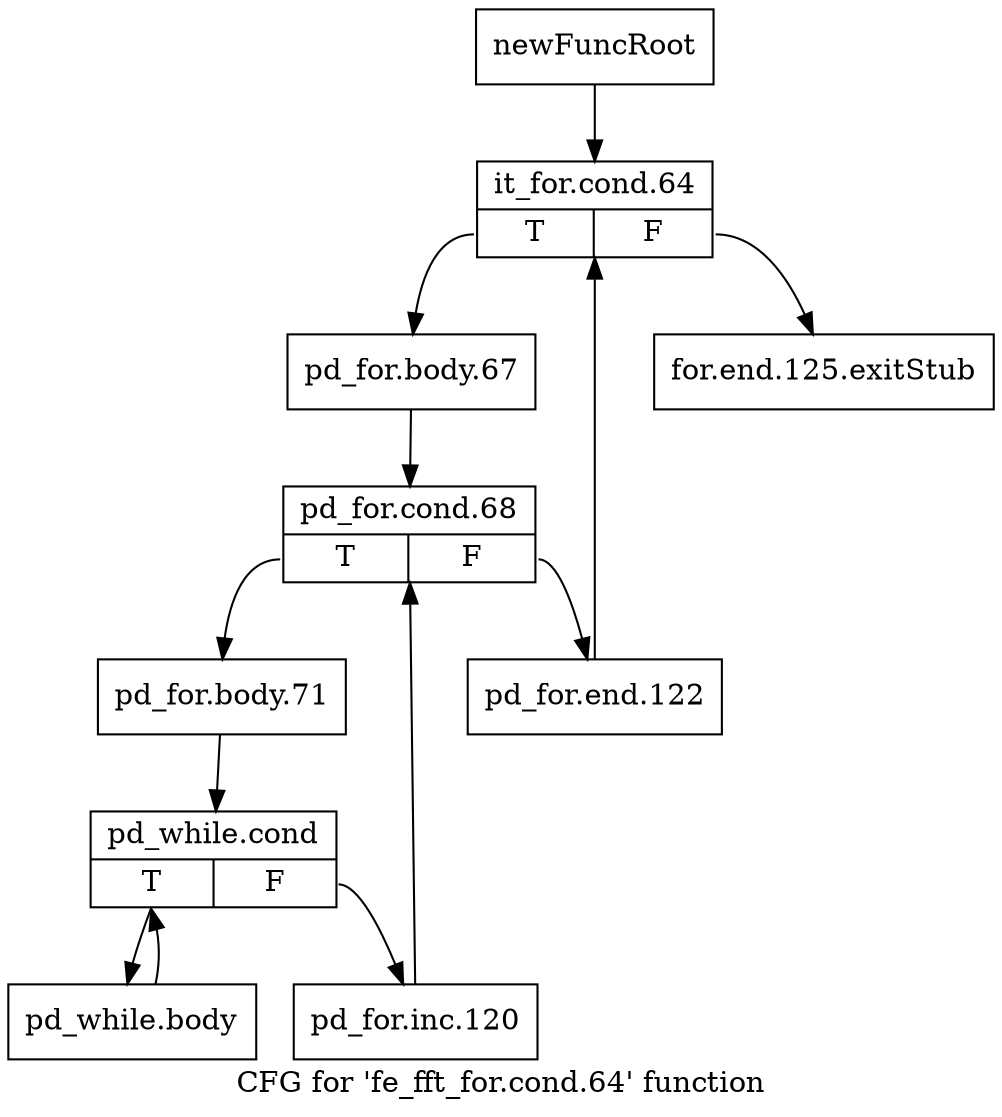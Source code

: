 digraph "CFG for 'fe_fft_for.cond.64' function" {
	label="CFG for 'fe_fft_for.cond.64' function";

	Node0x1305b30 [shape=record,label="{newFuncRoot}"];
	Node0x1305b30 -> Node0x1305bd0;
	Node0x1305b80 [shape=record,label="{for.end.125.exitStub}"];
	Node0x1305bd0 [shape=record,label="{it_for.cond.64|{<s0>T|<s1>F}}"];
	Node0x1305bd0:s0 -> Node0x1305c20;
	Node0x1305bd0:s1 -> Node0x1305b80;
	Node0x1305c20 [shape=record,label="{pd_for.body.67}"];
	Node0x1305c20 -> Node0x1305c70;
	Node0x1305c70 [shape=record,label="{pd_for.cond.68|{<s0>T|<s1>F}}"];
	Node0x1305c70:s0 -> Node0x1305d10;
	Node0x1305c70:s1 -> Node0x1305cc0;
	Node0x1305cc0 [shape=record,label="{pd_for.end.122}"];
	Node0x1305cc0 -> Node0x1305bd0;
	Node0x1305d10 [shape=record,label="{pd_for.body.71}"];
	Node0x1305d10 -> Node0x1305d60;
	Node0x1305d60 [shape=record,label="{pd_while.cond|{<s0>T|<s1>F}}"];
	Node0x1305d60:s0 -> Node0x1305e00;
	Node0x1305d60:s1 -> Node0x1305db0;
	Node0x1305db0 [shape=record,label="{pd_for.inc.120}"];
	Node0x1305db0 -> Node0x1305c70;
	Node0x1305e00 [shape=record,label="{pd_while.body}"];
	Node0x1305e00 -> Node0x1305d60;
}

